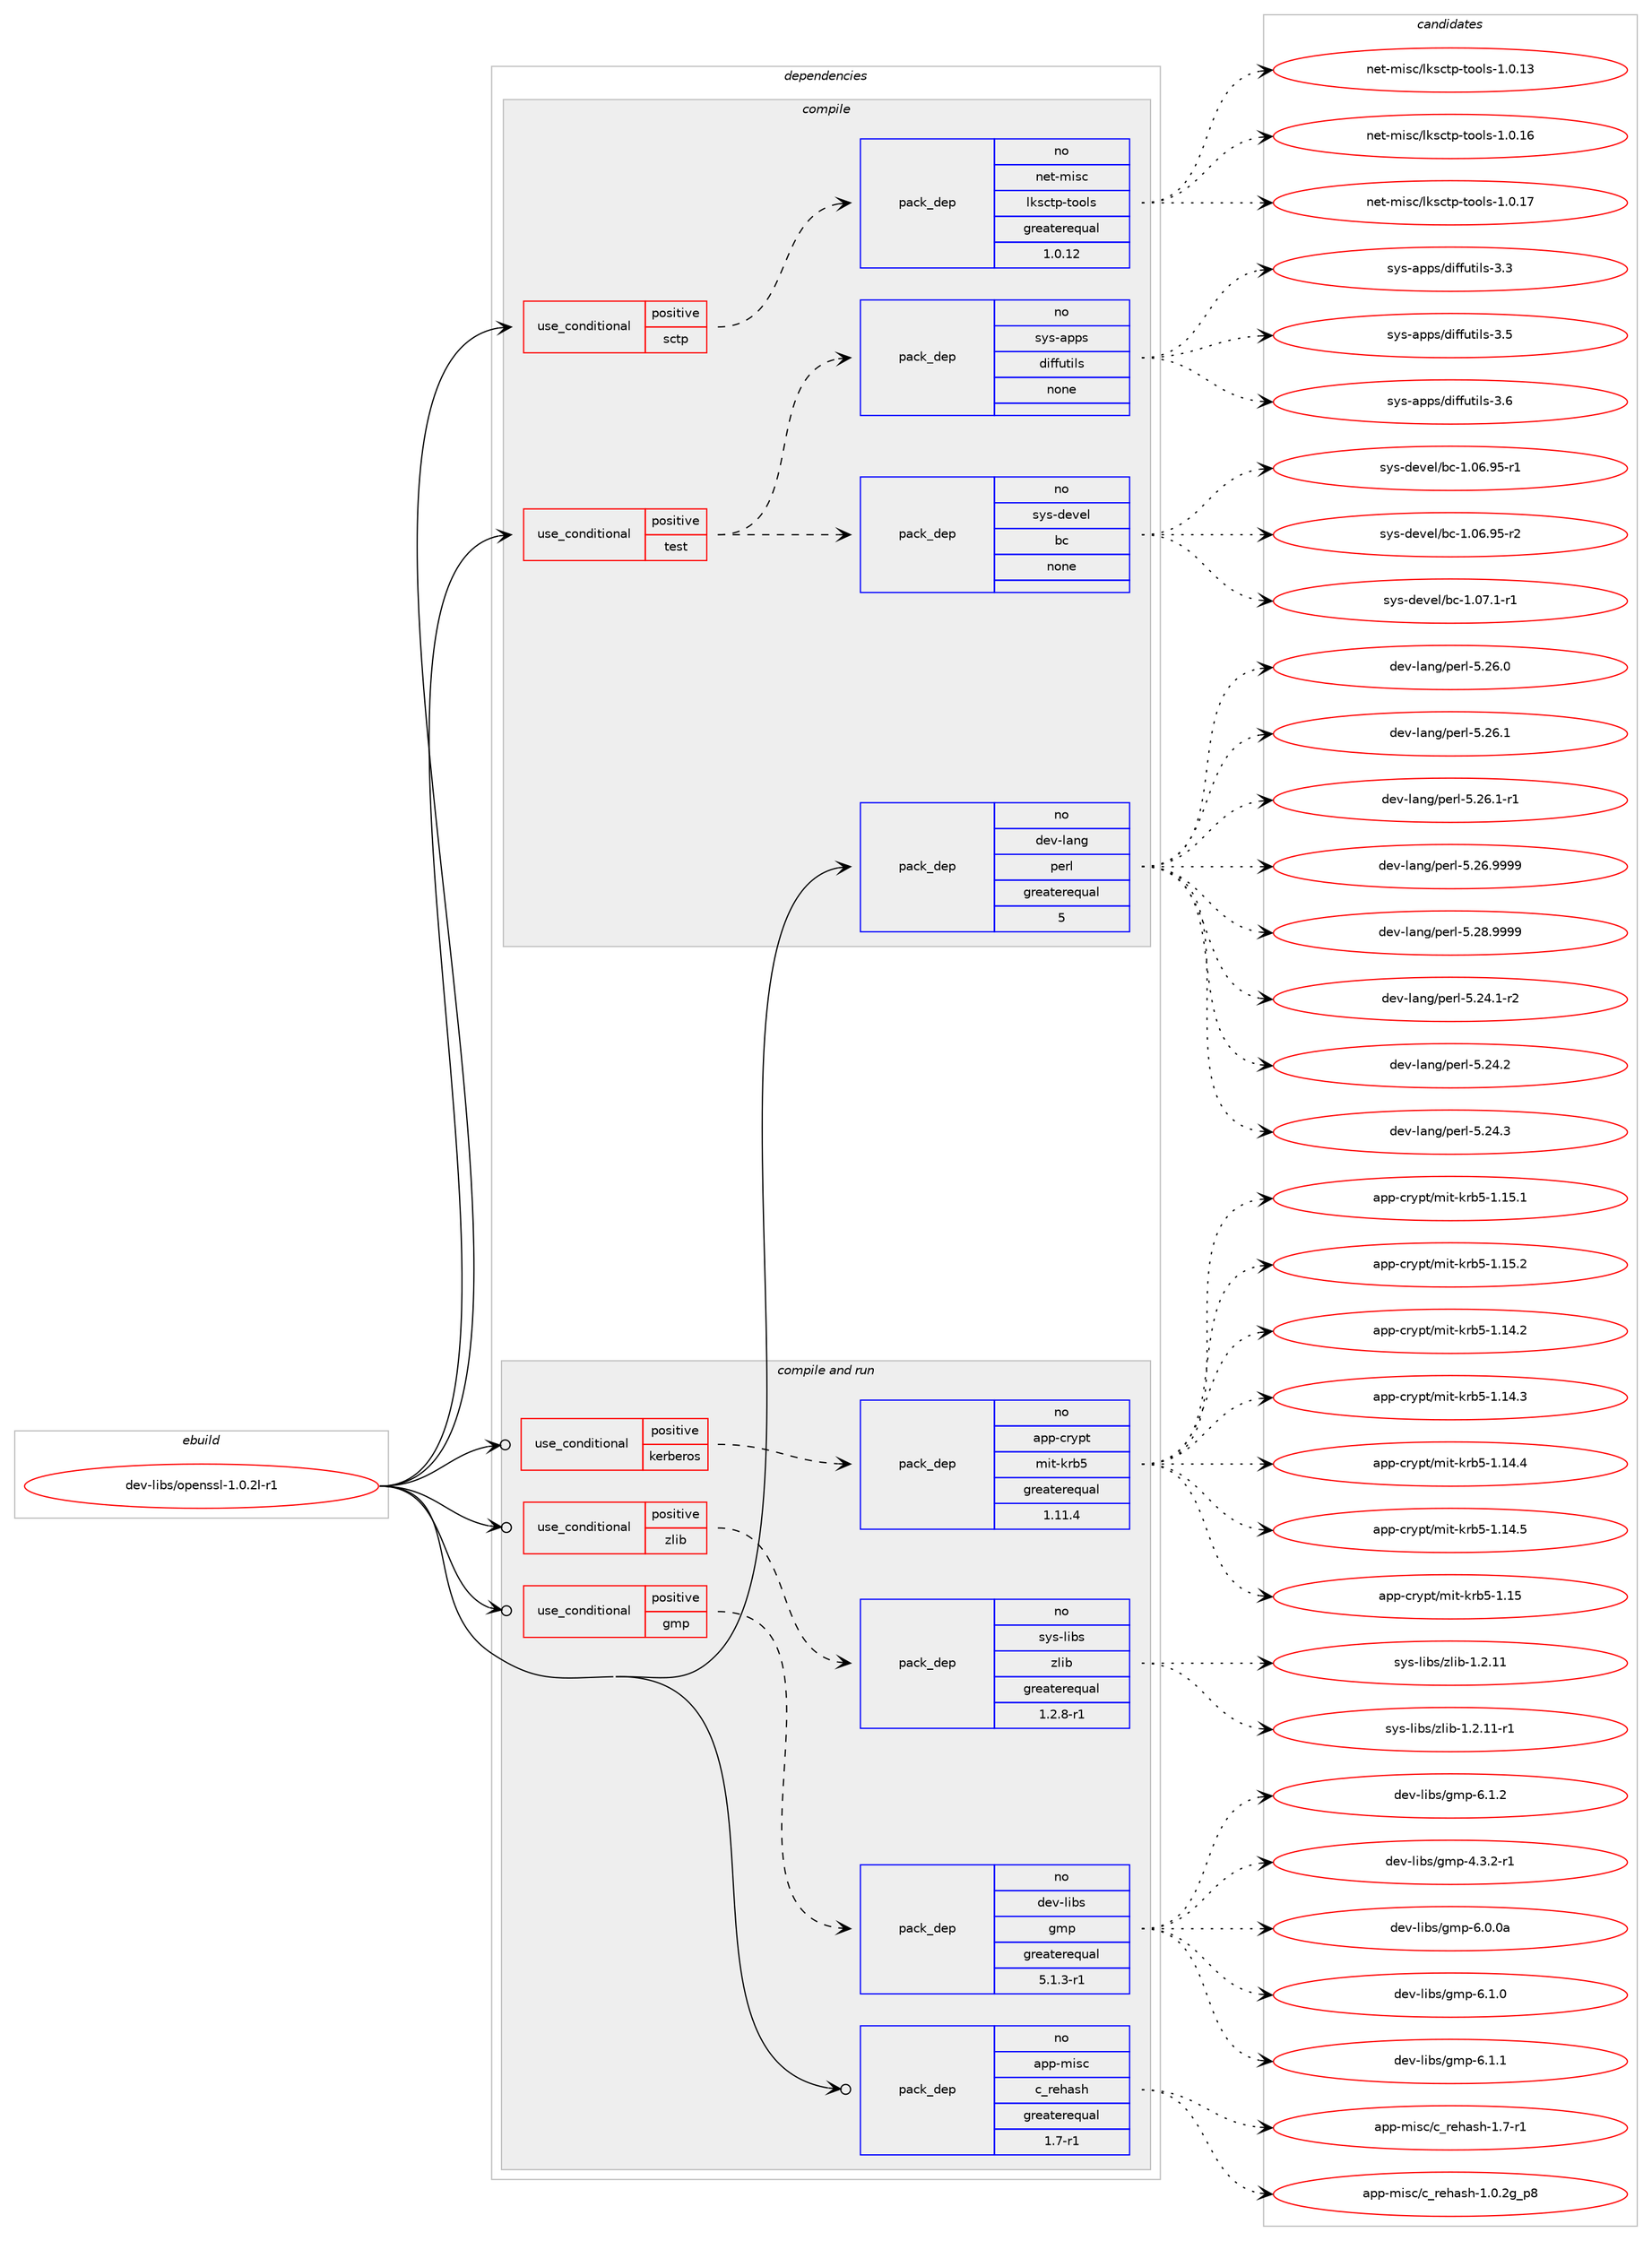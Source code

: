 digraph prolog {

# *************
# Graph options
# *************

newrank=true;
concentrate=true;
compound=true;
graph [rankdir=LR,fontname=Helvetica,fontsize=10,ranksep=1.5];#, ranksep=2.5, nodesep=0.2];
edge  [arrowhead=vee];
node  [fontname=Helvetica,fontsize=10];

# **********
# The ebuild
# **********

subgraph cluster_leftcol {
color=gray;
rank=same;
label=<<i>ebuild</i>>;
id [label="dev-libs/openssl-1.0.2l-r1", color=red, width=4, href="../dev-libs/openssl-1.0.2l-r1.svg"];
}

# ****************
# The dependencies
# ****************

subgraph cluster_midcol {
color=gray;
label=<<i>dependencies</i>>;
subgraph cluster_compile {
fillcolor="#eeeeee";
style=filled;
label=<<i>compile</i>>;
subgraph cond25622 {
dependency118514 [label=<<TABLE BORDER="0" CELLBORDER="1" CELLSPACING="0" CELLPADDING="4"><TR><TD ROWSPAN="3" CELLPADDING="10">use_conditional</TD></TR><TR><TD>positive</TD></TR><TR><TD>sctp</TD></TR></TABLE>>, shape=none, color=red];
subgraph pack89342 {
dependency118515 [label=<<TABLE BORDER="0" CELLBORDER="1" CELLSPACING="0" CELLPADDING="4" WIDTH="220"><TR><TD ROWSPAN="6" CELLPADDING="30">pack_dep</TD></TR><TR><TD WIDTH="110">no</TD></TR><TR><TD>net-misc</TD></TR><TR><TD>lksctp-tools</TD></TR><TR><TD>greaterequal</TD></TR><TR><TD>1.0.12</TD></TR></TABLE>>, shape=none, color=blue];
}
dependency118514:e -> dependency118515:w [weight=20,style="dashed",arrowhead="vee"];
}
id:e -> dependency118514:w [weight=20,style="solid",arrowhead="vee"];
subgraph cond25623 {
dependency118516 [label=<<TABLE BORDER="0" CELLBORDER="1" CELLSPACING="0" CELLPADDING="4"><TR><TD ROWSPAN="3" CELLPADDING="10">use_conditional</TD></TR><TR><TD>positive</TD></TR><TR><TD>test</TD></TR></TABLE>>, shape=none, color=red];
subgraph pack89343 {
dependency118517 [label=<<TABLE BORDER="0" CELLBORDER="1" CELLSPACING="0" CELLPADDING="4" WIDTH="220"><TR><TD ROWSPAN="6" CELLPADDING="30">pack_dep</TD></TR><TR><TD WIDTH="110">no</TD></TR><TR><TD>sys-apps</TD></TR><TR><TD>diffutils</TD></TR><TR><TD>none</TD></TR><TR><TD></TD></TR></TABLE>>, shape=none, color=blue];
}
dependency118516:e -> dependency118517:w [weight=20,style="dashed",arrowhead="vee"];
subgraph pack89344 {
dependency118518 [label=<<TABLE BORDER="0" CELLBORDER="1" CELLSPACING="0" CELLPADDING="4" WIDTH="220"><TR><TD ROWSPAN="6" CELLPADDING="30">pack_dep</TD></TR><TR><TD WIDTH="110">no</TD></TR><TR><TD>sys-devel</TD></TR><TR><TD>bc</TD></TR><TR><TD>none</TD></TR><TR><TD></TD></TR></TABLE>>, shape=none, color=blue];
}
dependency118516:e -> dependency118518:w [weight=20,style="dashed",arrowhead="vee"];
}
id:e -> dependency118516:w [weight=20,style="solid",arrowhead="vee"];
subgraph pack89345 {
dependency118519 [label=<<TABLE BORDER="0" CELLBORDER="1" CELLSPACING="0" CELLPADDING="4" WIDTH="220"><TR><TD ROWSPAN="6" CELLPADDING="30">pack_dep</TD></TR><TR><TD WIDTH="110">no</TD></TR><TR><TD>dev-lang</TD></TR><TR><TD>perl</TD></TR><TR><TD>greaterequal</TD></TR><TR><TD>5</TD></TR></TABLE>>, shape=none, color=blue];
}
id:e -> dependency118519:w [weight=20,style="solid",arrowhead="vee"];
}
subgraph cluster_compileandrun {
fillcolor="#eeeeee";
style=filled;
label=<<i>compile and run</i>>;
subgraph cond25624 {
dependency118520 [label=<<TABLE BORDER="0" CELLBORDER="1" CELLSPACING="0" CELLPADDING="4"><TR><TD ROWSPAN="3" CELLPADDING="10">use_conditional</TD></TR><TR><TD>positive</TD></TR><TR><TD>gmp</TD></TR></TABLE>>, shape=none, color=red];
subgraph pack89346 {
dependency118521 [label=<<TABLE BORDER="0" CELLBORDER="1" CELLSPACING="0" CELLPADDING="4" WIDTH="220"><TR><TD ROWSPAN="6" CELLPADDING="30">pack_dep</TD></TR><TR><TD WIDTH="110">no</TD></TR><TR><TD>dev-libs</TD></TR><TR><TD>gmp</TD></TR><TR><TD>greaterequal</TD></TR><TR><TD>5.1.3-r1</TD></TR></TABLE>>, shape=none, color=blue];
}
dependency118520:e -> dependency118521:w [weight=20,style="dashed",arrowhead="vee"];
}
id:e -> dependency118520:w [weight=20,style="solid",arrowhead="odotvee"];
subgraph cond25625 {
dependency118522 [label=<<TABLE BORDER="0" CELLBORDER="1" CELLSPACING="0" CELLPADDING="4"><TR><TD ROWSPAN="3" CELLPADDING="10">use_conditional</TD></TR><TR><TD>positive</TD></TR><TR><TD>kerberos</TD></TR></TABLE>>, shape=none, color=red];
subgraph pack89347 {
dependency118523 [label=<<TABLE BORDER="0" CELLBORDER="1" CELLSPACING="0" CELLPADDING="4" WIDTH="220"><TR><TD ROWSPAN="6" CELLPADDING="30">pack_dep</TD></TR><TR><TD WIDTH="110">no</TD></TR><TR><TD>app-crypt</TD></TR><TR><TD>mit-krb5</TD></TR><TR><TD>greaterequal</TD></TR><TR><TD>1.11.4</TD></TR></TABLE>>, shape=none, color=blue];
}
dependency118522:e -> dependency118523:w [weight=20,style="dashed",arrowhead="vee"];
}
id:e -> dependency118522:w [weight=20,style="solid",arrowhead="odotvee"];
subgraph cond25626 {
dependency118524 [label=<<TABLE BORDER="0" CELLBORDER="1" CELLSPACING="0" CELLPADDING="4"><TR><TD ROWSPAN="3" CELLPADDING="10">use_conditional</TD></TR><TR><TD>positive</TD></TR><TR><TD>zlib</TD></TR></TABLE>>, shape=none, color=red];
subgraph pack89348 {
dependency118525 [label=<<TABLE BORDER="0" CELLBORDER="1" CELLSPACING="0" CELLPADDING="4" WIDTH="220"><TR><TD ROWSPAN="6" CELLPADDING="30">pack_dep</TD></TR><TR><TD WIDTH="110">no</TD></TR><TR><TD>sys-libs</TD></TR><TR><TD>zlib</TD></TR><TR><TD>greaterequal</TD></TR><TR><TD>1.2.8-r1</TD></TR></TABLE>>, shape=none, color=blue];
}
dependency118524:e -> dependency118525:w [weight=20,style="dashed",arrowhead="vee"];
}
id:e -> dependency118524:w [weight=20,style="solid",arrowhead="odotvee"];
subgraph pack89349 {
dependency118526 [label=<<TABLE BORDER="0" CELLBORDER="1" CELLSPACING="0" CELLPADDING="4" WIDTH="220"><TR><TD ROWSPAN="6" CELLPADDING="30">pack_dep</TD></TR><TR><TD WIDTH="110">no</TD></TR><TR><TD>app-misc</TD></TR><TR><TD>c_rehash</TD></TR><TR><TD>greaterequal</TD></TR><TR><TD>1.7-r1</TD></TR></TABLE>>, shape=none, color=blue];
}
id:e -> dependency118526:w [weight=20,style="solid",arrowhead="odotvee"];
}
subgraph cluster_run {
fillcolor="#eeeeee";
style=filled;
label=<<i>run</i>>;
}
}

# **************
# The candidates
# **************

subgraph cluster_choices {
rank=same;
color=gray;
label=<<i>candidates</i>>;

subgraph choice89342 {
color=black;
nodesep=1;
choice110101116451091051159947108107115991161124511611111110811545494648464951 [label="net-misc/lksctp-tools-1.0.13", color=red, width=4,href="../net-misc/lksctp-tools-1.0.13.svg"];
choice110101116451091051159947108107115991161124511611111110811545494648464954 [label="net-misc/lksctp-tools-1.0.16", color=red, width=4,href="../net-misc/lksctp-tools-1.0.16.svg"];
choice110101116451091051159947108107115991161124511611111110811545494648464955 [label="net-misc/lksctp-tools-1.0.17", color=red, width=4,href="../net-misc/lksctp-tools-1.0.17.svg"];
dependency118515:e -> choice110101116451091051159947108107115991161124511611111110811545494648464951:w [style=dotted,weight="100"];
dependency118515:e -> choice110101116451091051159947108107115991161124511611111110811545494648464954:w [style=dotted,weight="100"];
dependency118515:e -> choice110101116451091051159947108107115991161124511611111110811545494648464955:w [style=dotted,weight="100"];
}
subgraph choice89343 {
color=black;
nodesep=1;
choice11512111545971121121154710010510210211711610510811545514651 [label="sys-apps/diffutils-3.3", color=red, width=4,href="../sys-apps/diffutils-3.3.svg"];
choice11512111545971121121154710010510210211711610510811545514653 [label="sys-apps/diffutils-3.5", color=red, width=4,href="../sys-apps/diffutils-3.5.svg"];
choice11512111545971121121154710010510210211711610510811545514654 [label="sys-apps/diffutils-3.6", color=red, width=4,href="../sys-apps/diffutils-3.6.svg"];
dependency118517:e -> choice11512111545971121121154710010510210211711610510811545514651:w [style=dotted,weight="100"];
dependency118517:e -> choice11512111545971121121154710010510210211711610510811545514653:w [style=dotted,weight="100"];
dependency118517:e -> choice11512111545971121121154710010510210211711610510811545514654:w [style=dotted,weight="100"];
}
subgraph choice89344 {
color=black;
nodesep=1;
choice1151211154510010111810110847989945494648544657534511449 [label="sys-devel/bc-1.06.95-r1", color=red, width=4,href="../sys-devel/bc-1.06.95-r1.svg"];
choice1151211154510010111810110847989945494648544657534511450 [label="sys-devel/bc-1.06.95-r2", color=red, width=4,href="../sys-devel/bc-1.06.95-r2.svg"];
choice11512111545100101118101108479899454946485546494511449 [label="sys-devel/bc-1.07.1-r1", color=red, width=4,href="../sys-devel/bc-1.07.1-r1.svg"];
dependency118518:e -> choice1151211154510010111810110847989945494648544657534511449:w [style=dotted,weight="100"];
dependency118518:e -> choice1151211154510010111810110847989945494648544657534511450:w [style=dotted,weight="100"];
dependency118518:e -> choice11512111545100101118101108479899454946485546494511449:w [style=dotted,weight="100"];
}
subgraph choice89345 {
color=black;
nodesep=1;
choice100101118451089711010347112101114108455346505246494511450 [label="dev-lang/perl-5.24.1-r2", color=red, width=4,href="../dev-lang/perl-5.24.1-r2.svg"];
choice10010111845108971101034711210111410845534650524650 [label="dev-lang/perl-5.24.2", color=red, width=4,href="../dev-lang/perl-5.24.2.svg"];
choice10010111845108971101034711210111410845534650524651 [label="dev-lang/perl-5.24.3", color=red, width=4,href="../dev-lang/perl-5.24.3.svg"];
choice10010111845108971101034711210111410845534650544648 [label="dev-lang/perl-5.26.0", color=red, width=4,href="../dev-lang/perl-5.26.0.svg"];
choice10010111845108971101034711210111410845534650544649 [label="dev-lang/perl-5.26.1", color=red, width=4,href="../dev-lang/perl-5.26.1.svg"];
choice100101118451089711010347112101114108455346505446494511449 [label="dev-lang/perl-5.26.1-r1", color=red, width=4,href="../dev-lang/perl-5.26.1-r1.svg"];
choice10010111845108971101034711210111410845534650544657575757 [label="dev-lang/perl-5.26.9999", color=red, width=4,href="../dev-lang/perl-5.26.9999.svg"];
choice10010111845108971101034711210111410845534650564657575757 [label="dev-lang/perl-5.28.9999", color=red, width=4,href="../dev-lang/perl-5.28.9999.svg"];
dependency118519:e -> choice100101118451089711010347112101114108455346505246494511450:w [style=dotted,weight="100"];
dependency118519:e -> choice10010111845108971101034711210111410845534650524650:w [style=dotted,weight="100"];
dependency118519:e -> choice10010111845108971101034711210111410845534650524651:w [style=dotted,weight="100"];
dependency118519:e -> choice10010111845108971101034711210111410845534650544648:w [style=dotted,weight="100"];
dependency118519:e -> choice10010111845108971101034711210111410845534650544649:w [style=dotted,weight="100"];
dependency118519:e -> choice100101118451089711010347112101114108455346505446494511449:w [style=dotted,weight="100"];
dependency118519:e -> choice10010111845108971101034711210111410845534650544657575757:w [style=dotted,weight="100"];
dependency118519:e -> choice10010111845108971101034711210111410845534650564657575757:w [style=dotted,weight="100"];
}
subgraph choice89346 {
color=black;
nodesep=1;
choice1001011184510810598115471031091124552465146504511449 [label="dev-libs/gmp-4.3.2-r1", color=red, width=4,href="../dev-libs/gmp-4.3.2-r1.svg"];
choice10010111845108105981154710310911245544648464897 [label="dev-libs/gmp-6.0.0a", color=red, width=4,href="../dev-libs/gmp-6.0.0a.svg"];
choice100101118451081059811547103109112455446494648 [label="dev-libs/gmp-6.1.0", color=red, width=4,href="../dev-libs/gmp-6.1.0.svg"];
choice100101118451081059811547103109112455446494649 [label="dev-libs/gmp-6.1.1", color=red, width=4,href="../dev-libs/gmp-6.1.1.svg"];
choice100101118451081059811547103109112455446494650 [label="dev-libs/gmp-6.1.2", color=red, width=4,href="../dev-libs/gmp-6.1.2.svg"];
dependency118521:e -> choice1001011184510810598115471031091124552465146504511449:w [style=dotted,weight="100"];
dependency118521:e -> choice10010111845108105981154710310911245544648464897:w [style=dotted,weight="100"];
dependency118521:e -> choice100101118451081059811547103109112455446494648:w [style=dotted,weight="100"];
dependency118521:e -> choice100101118451081059811547103109112455446494649:w [style=dotted,weight="100"];
dependency118521:e -> choice100101118451081059811547103109112455446494650:w [style=dotted,weight="100"];
}
subgraph choice89347 {
color=black;
nodesep=1;
choice9711211245991141211121164710910511645107114985345494649524650 [label="app-crypt/mit-krb5-1.14.2", color=red, width=4,href="../app-crypt/mit-krb5-1.14.2.svg"];
choice9711211245991141211121164710910511645107114985345494649524651 [label="app-crypt/mit-krb5-1.14.3", color=red, width=4,href="../app-crypt/mit-krb5-1.14.3.svg"];
choice9711211245991141211121164710910511645107114985345494649524652 [label="app-crypt/mit-krb5-1.14.4", color=red, width=4,href="../app-crypt/mit-krb5-1.14.4.svg"];
choice9711211245991141211121164710910511645107114985345494649524653 [label="app-crypt/mit-krb5-1.14.5", color=red, width=4,href="../app-crypt/mit-krb5-1.14.5.svg"];
choice971121124599114121112116471091051164510711498534549464953 [label="app-crypt/mit-krb5-1.15", color=red, width=4,href="../app-crypt/mit-krb5-1.15.svg"];
choice9711211245991141211121164710910511645107114985345494649534649 [label="app-crypt/mit-krb5-1.15.1", color=red, width=4,href="../app-crypt/mit-krb5-1.15.1.svg"];
choice9711211245991141211121164710910511645107114985345494649534650 [label="app-crypt/mit-krb5-1.15.2", color=red, width=4,href="../app-crypt/mit-krb5-1.15.2.svg"];
dependency118523:e -> choice9711211245991141211121164710910511645107114985345494649524650:w [style=dotted,weight="100"];
dependency118523:e -> choice9711211245991141211121164710910511645107114985345494649524651:w [style=dotted,weight="100"];
dependency118523:e -> choice9711211245991141211121164710910511645107114985345494649524652:w [style=dotted,weight="100"];
dependency118523:e -> choice9711211245991141211121164710910511645107114985345494649524653:w [style=dotted,weight="100"];
dependency118523:e -> choice971121124599114121112116471091051164510711498534549464953:w [style=dotted,weight="100"];
dependency118523:e -> choice9711211245991141211121164710910511645107114985345494649534649:w [style=dotted,weight="100"];
dependency118523:e -> choice9711211245991141211121164710910511645107114985345494649534650:w [style=dotted,weight="100"];
}
subgraph choice89348 {
color=black;
nodesep=1;
choice1151211154510810598115471221081059845494650464949 [label="sys-libs/zlib-1.2.11", color=red, width=4,href="../sys-libs/zlib-1.2.11.svg"];
choice11512111545108105981154712210810598454946504649494511449 [label="sys-libs/zlib-1.2.11-r1", color=red, width=4,href="../sys-libs/zlib-1.2.11-r1.svg"];
dependency118525:e -> choice1151211154510810598115471221081059845494650464949:w [style=dotted,weight="100"];
dependency118525:e -> choice11512111545108105981154712210810598454946504649494511449:w [style=dotted,weight="100"];
}
subgraph choice89349 {
color=black;
nodesep=1;
choice971121124510910511599479995114101104971151044549464846501039511256 [label="app-misc/c_rehash-1.0.2g_p8", color=red, width=4,href="../app-misc/c_rehash-1.0.2g_p8.svg"];
choice97112112451091051159947999511410110497115104454946554511449 [label="app-misc/c_rehash-1.7-r1", color=red, width=4,href="../app-misc/c_rehash-1.7-r1.svg"];
dependency118526:e -> choice971121124510910511599479995114101104971151044549464846501039511256:w [style=dotted,weight="100"];
dependency118526:e -> choice97112112451091051159947999511410110497115104454946554511449:w [style=dotted,weight="100"];
}
}

}
